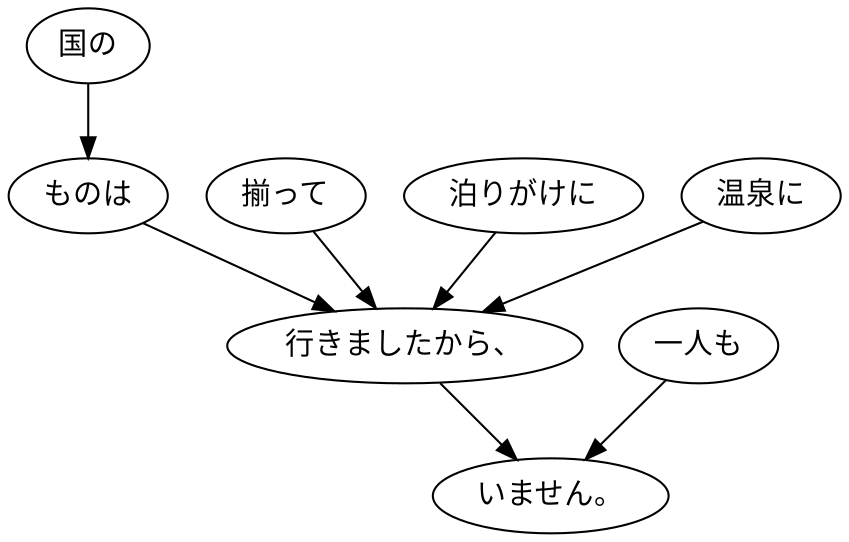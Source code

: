 digraph graph7941 {
	node0 [label="国の"];
	node1 [label="ものは"];
	node2 [label="揃って"];
	node3 [label="泊りがけに"];
	node4 [label="温泉に"];
	node5 [label="行きましたから、"];
	node6 [label="一人も"];
	node7 [label="いません。"];
	node0 -> node1;
	node1 -> node5;
	node2 -> node5;
	node3 -> node5;
	node4 -> node5;
	node5 -> node7;
	node6 -> node7;
}
